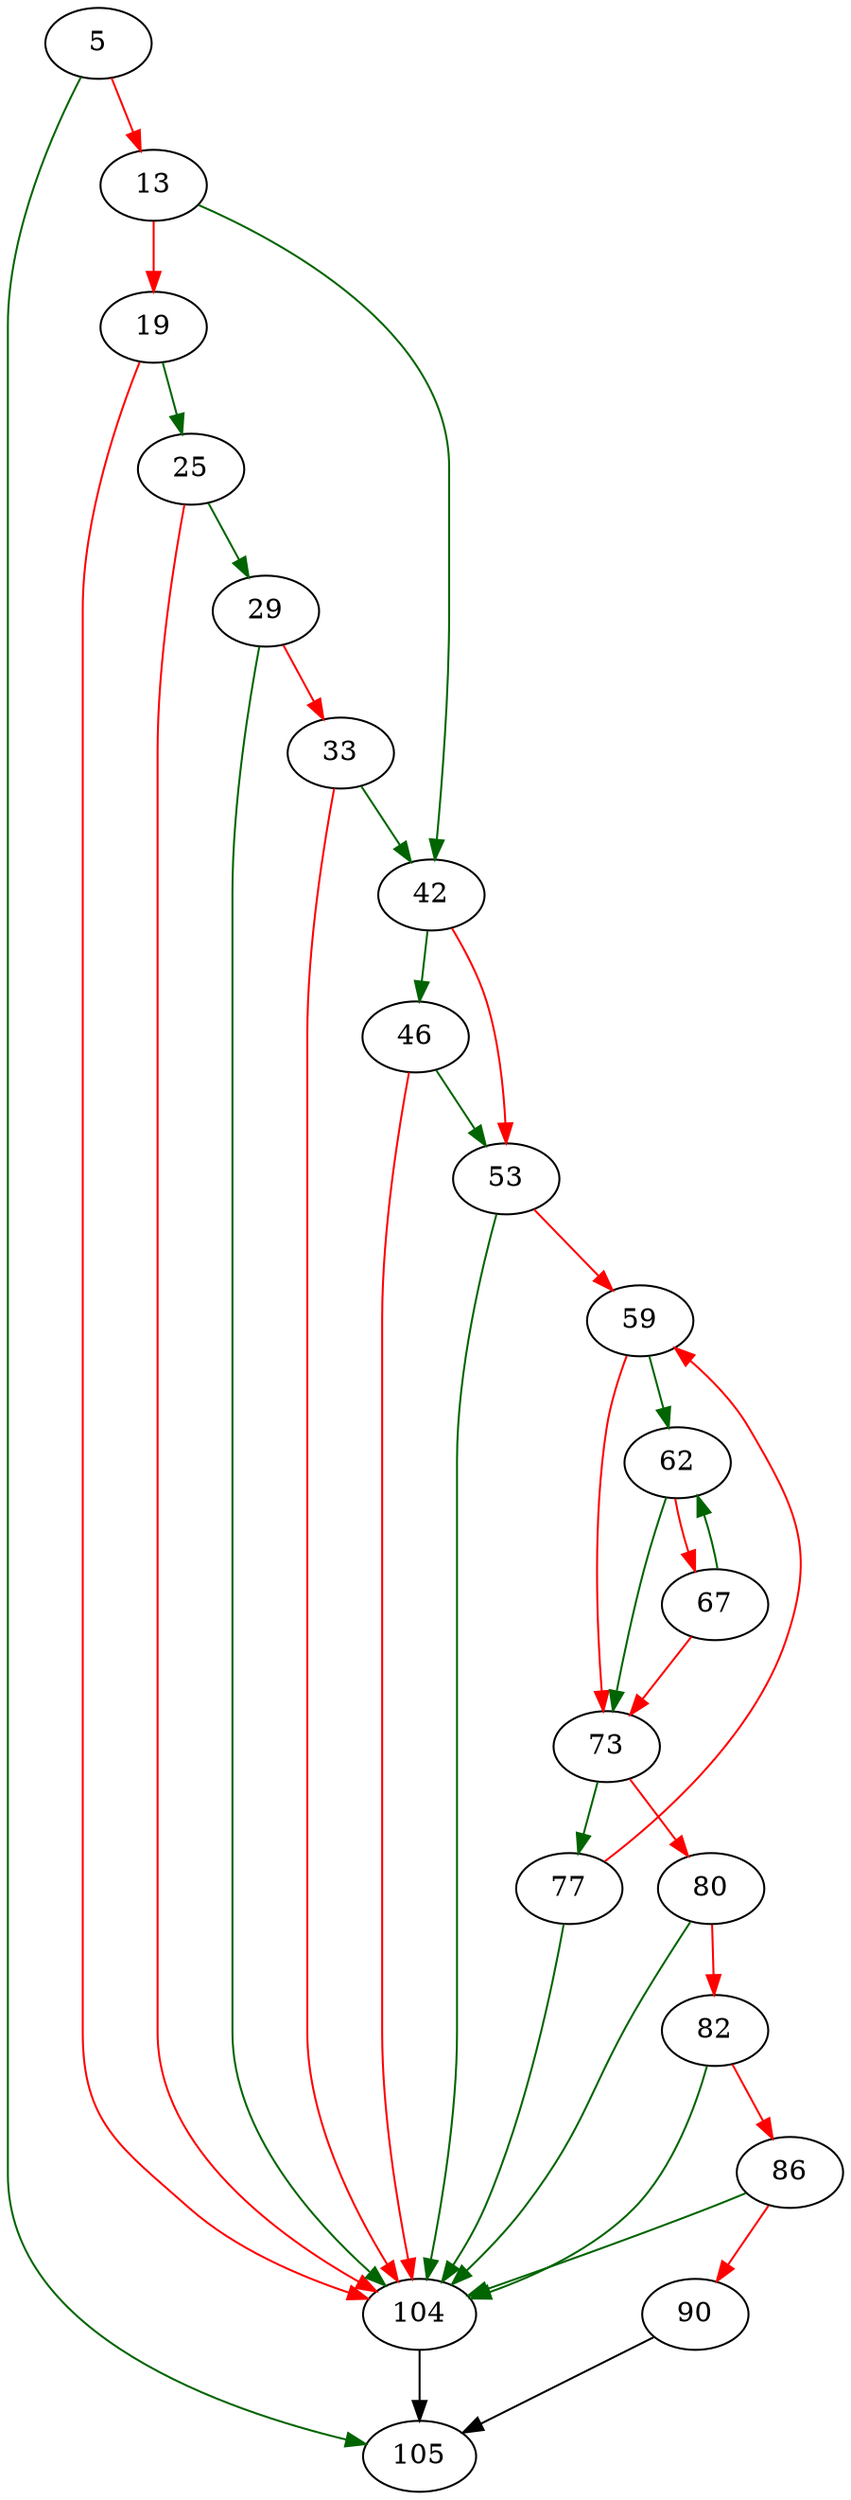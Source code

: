 strict digraph "hash_initialize" {
	// Node definitions.
	5 [entry=true];
	105;
	13;
	42;
	19;
	25;
	104;
	29;
	33;
	46;
	53;
	59;
	62;
	73;
	67;
	77;
	80;
	82;
	86;
	90;

	// Edge definitions.
	5 -> 105 [
		color=darkgreen
		cond=true
	];
	5 -> 13 [
		color=red
		cond=false
	];
	13 -> 42 [
		color=darkgreen
		cond=true
	];
	13 -> 19 [
		color=red
		cond=false
	];
	42 -> 46 [
		color=darkgreen
		cond=true
	];
	42 -> 53 [
		color=red
		cond=false
	];
	19 -> 25 [
		color=darkgreen
		cond=true
	];
	19 -> 104 [
		color=red
		cond=false
	];
	25 -> 104 [
		color=red
		cond=false
	];
	25 -> 29 [
		color=darkgreen
		cond=true
	];
	104 -> 105;
	29 -> 104 [
		color=darkgreen
		cond=true
	];
	29 -> 33 [
		color=red
		cond=false
	];
	33 -> 42 [
		color=darkgreen
		cond=true
	];
	33 -> 104 [
		color=red
		cond=false
	];
	46 -> 104 [
		color=red
		cond=false
	];
	46 -> 53 [
		color=darkgreen
		cond=true
	];
	53 -> 104 [
		color=darkgreen
		cond=true
	];
	53 -> 59 [
		color=red
		cond=false
	];
	59 -> 62 [
		color=darkgreen
		cond=true
	];
	59 -> 73 [
		color=red
		cond=false
	];
	62 -> 73 [
		color=darkgreen
		cond=true
	];
	62 -> 67 [
		color=red
		cond=false
	];
	73 -> 77 [
		color=darkgreen
		cond=true
	];
	73 -> 80 [
		color=red
		cond=false
	];
	67 -> 62 [
		color=darkgreen
		cond=true
	];
	67 -> 73 [
		color=red
		cond=false
	];
	77 -> 104 [
		color=darkgreen
		cond=true
	];
	77 -> 59 [
		color=red
		cond=false
	];
	80 -> 104 [
		color=darkgreen
		cond=true
	];
	80 -> 82 [
		color=red
		cond=false
	];
	82 -> 104 [
		color=darkgreen
		cond=true
	];
	82 -> 86 [
		color=red
		cond=false
	];
	86 -> 104 [
		color=darkgreen
		cond=true
	];
	86 -> 90 [
		color=red
		cond=false
	];
	90 -> 105;
}